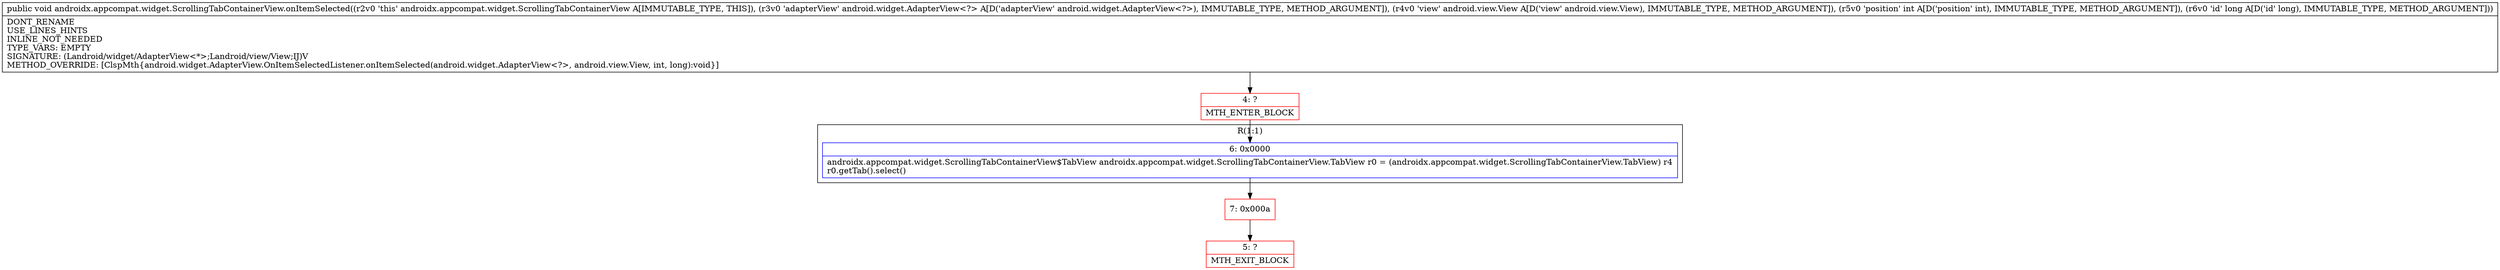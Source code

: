 digraph "CFG forandroidx.appcompat.widget.ScrollingTabContainerView.onItemSelected(Landroid\/widget\/AdapterView;Landroid\/view\/View;IJ)V" {
subgraph cluster_Region_1534654218 {
label = "R(1:1)";
node [shape=record,color=blue];
Node_6 [shape=record,label="{6\:\ 0x0000|androidx.appcompat.widget.ScrollingTabContainerView$TabView androidx.appcompat.widget.ScrollingTabContainerView.TabView r0 = (androidx.appcompat.widget.ScrollingTabContainerView.TabView) r4\lr0.getTab().select()\l}"];
}
Node_4 [shape=record,color=red,label="{4\:\ ?|MTH_ENTER_BLOCK\l}"];
Node_7 [shape=record,color=red,label="{7\:\ 0x000a}"];
Node_5 [shape=record,color=red,label="{5\:\ ?|MTH_EXIT_BLOCK\l}"];
MethodNode[shape=record,label="{public void androidx.appcompat.widget.ScrollingTabContainerView.onItemSelected((r2v0 'this' androidx.appcompat.widget.ScrollingTabContainerView A[IMMUTABLE_TYPE, THIS]), (r3v0 'adapterView' android.widget.AdapterView\<?\> A[D('adapterView' android.widget.AdapterView\<?\>), IMMUTABLE_TYPE, METHOD_ARGUMENT]), (r4v0 'view' android.view.View A[D('view' android.view.View), IMMUTABLE_TYPE, METHOD_ARGUMENT]), (r5v0 'position' int A[D('position' int), IMMUTABLE_TYPE, METHOD_ARGUMENT]), (r6v0 'id' long A[D('id' long), IMMUTABLE_TYPE, METHOD_ARGUMENT]))  | DONT_RENAME\lUSE_LINES_HINTS\lINLINE_NOT_NEEDED\lTYPE_VARS: EMPTY\lSIGNATURE: (Landroid\/widget\/AdapterView\<*\>;Landroid\/view\/View;IJ)V\lMETHOD_OVERRIDE: [ClspMth\{android.widget.AdapterView.OnItemSelectedListener.onItemSelected(android.widget.AdapterView\<?\>, android.view.View, int, long):void\}]\l}"];
MethodNode -> Node_4;Node_6 -> Node_7;
Node_4 -> Node_6;
Node_7 -> Node_5;
}

